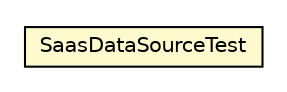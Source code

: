 #!/usr/local/bin/dot
#
# Class diagram 
# Generated by UMLGraph version R5_6_6-8-g8d7759 (http://www.umlgraph.org/)
#

digraph G {
	edge [fontname="Helvetica",fontsize=10,labelfontname="Helvetica",labelfontsize=10];
	node [fontname="Helvetica",fontsize=10,shape=plaintext];
	nodesep=0.25;
	ranksep=0.5;
	// org.dayatang.datasource4saas.SaasDataSourceTest
	c39928 [label=<<table title="org.dayatang.datasource4saas.SaasDataSourceTest" border="0" cellborder="1" cellspacing="0" cellpadding="2" port="p" bgcolor="lemonChiffon" href="./SaasDataSourceTest.html">
		<tr><td><table border="0" cellspacing="0" cellpadding="1">
<tr><td align="center" balign="center"> SaasDataSourceTest </td></tr>
		</table></td></tr>
		</table>>, URL="./SaasDataSourceTest.html", fontname="Helvetica", fontcolor="black", fontsize=10.0];
}

